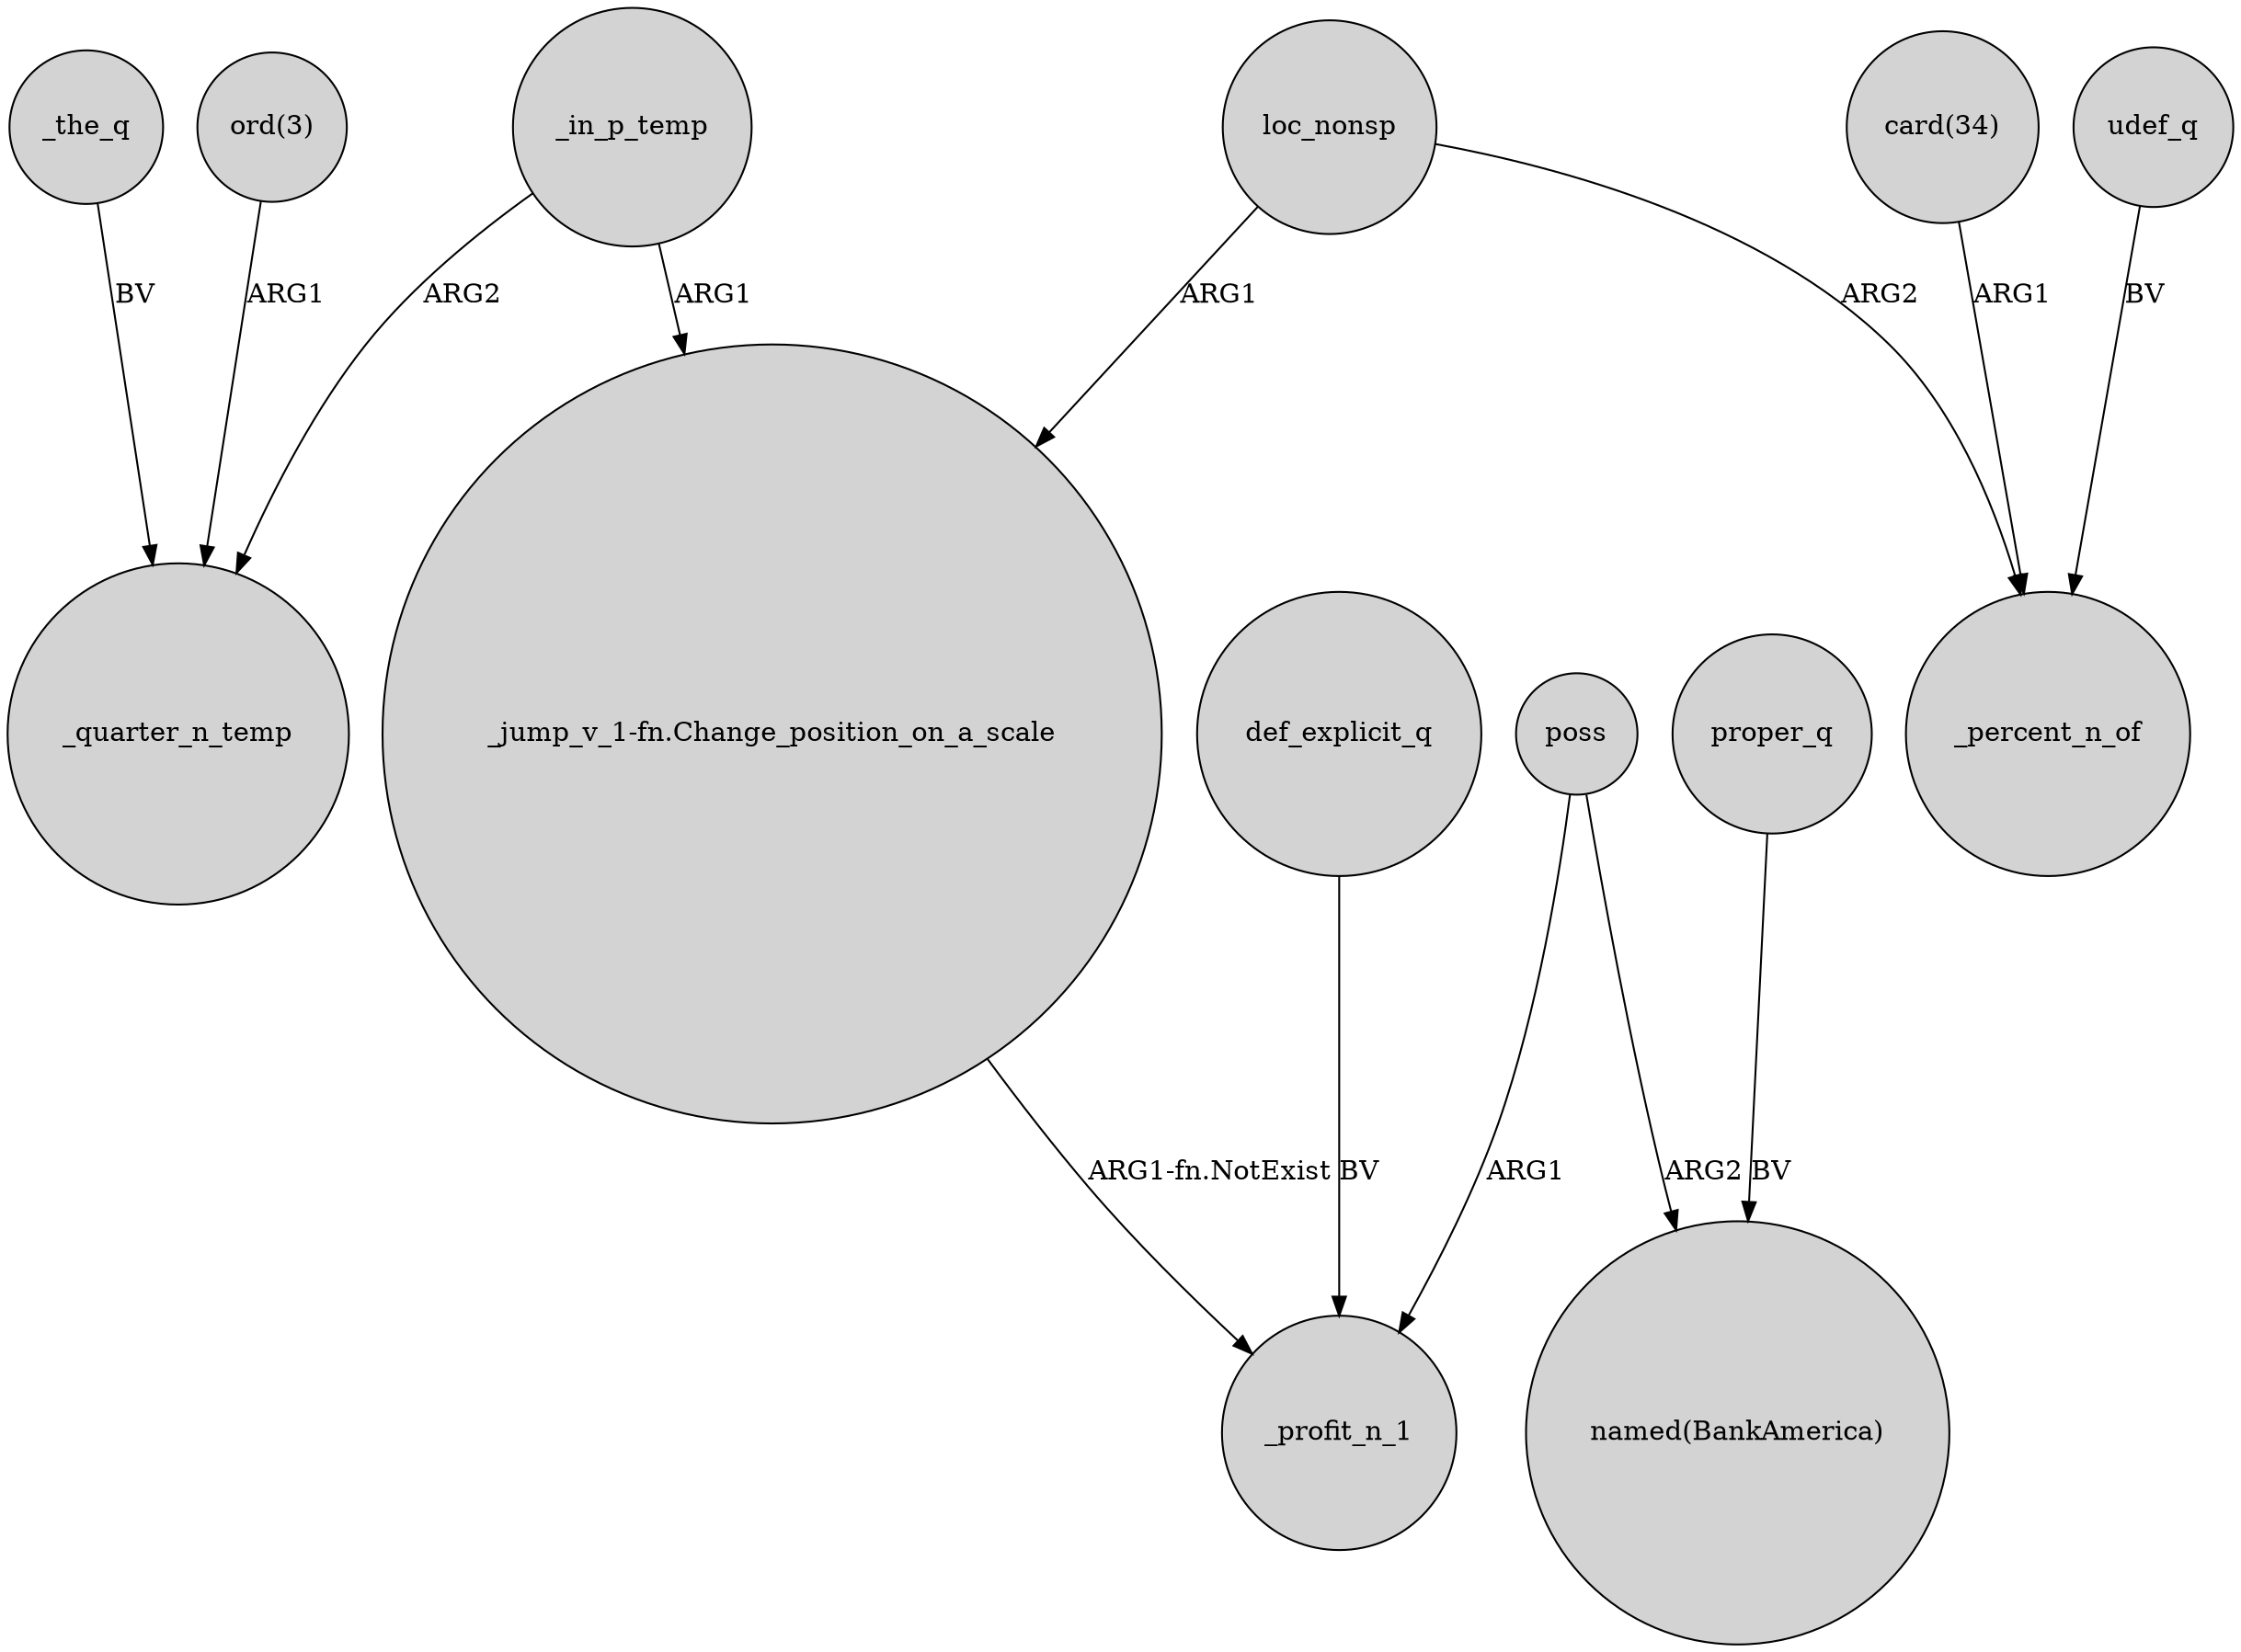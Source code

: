 digraph {
	node [shape=circle style=filled]
	_the_q -> _quarter_n_temp [label=BV]
	"ord(3)" -> _quarter_n_temp [label=ARG1]
	poss -> _profit_n_1 [label=ARG1]
	def_explicit_q -> _profit_n_1 [label=BV]
	proper_q -> "named(BankAmerica)" [label=BV]
	loc_nonsp -> _percent_n_of [label=ARG2]
	udef_q -> _percent_n_of [label=BV]
	"card(34)" -> _percent_n_of [label=ARG1]
	_in_p_temp -> _quarter_n_temp [label=ARG2]
	_in_p_temp -> "_jump_v_1-fn.Change_position_on_a_scale" [label=ARG1]
	"_jump_v_1-fn.Change_position_on_a_scale" -> _profit_n_1 [label="ARG1-fn.NotExist"]
	loc_nonsp -> "_jump_v_1-fn.Change_position_on_a_scale" [label=ARG1]
	poss -> "named(BankAmerica)" [label=ARG2]
}

